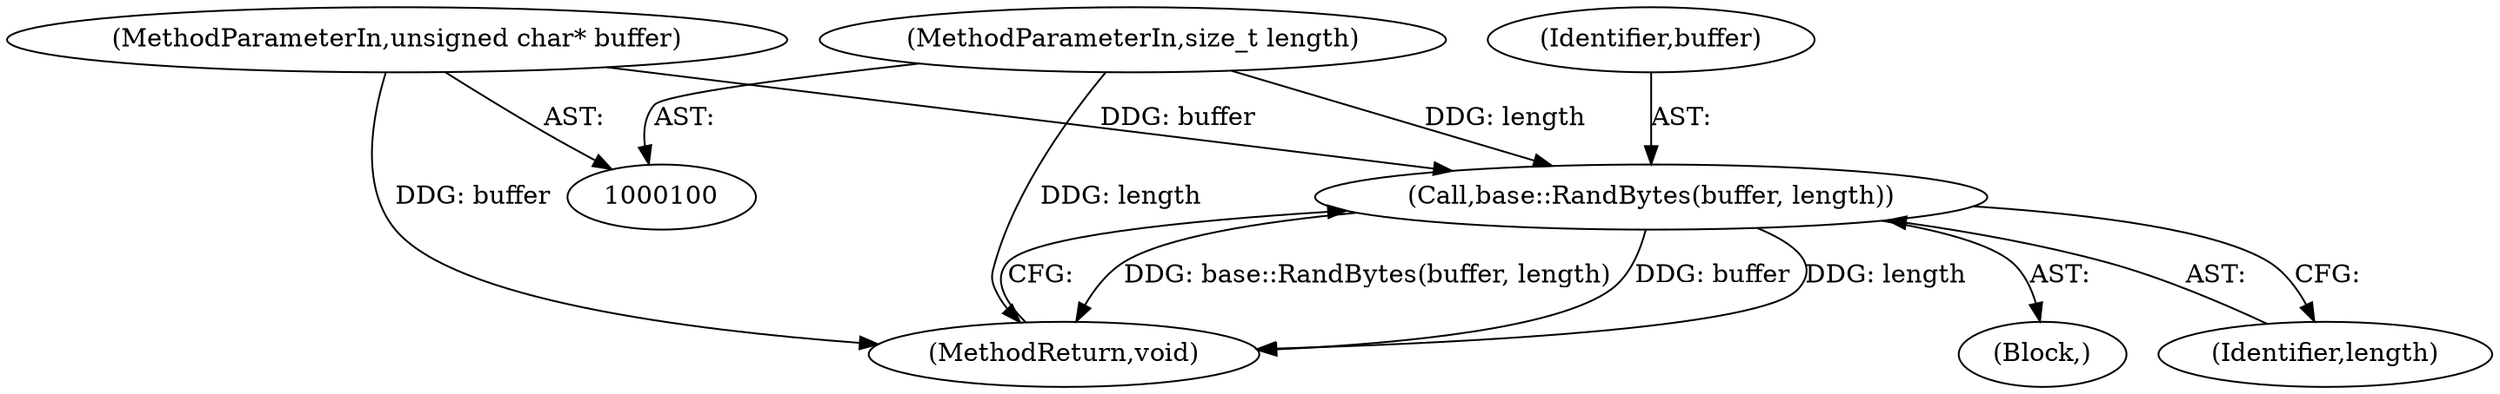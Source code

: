 digraph "0_Chrome_0d151e09e13a704e9738ea913d117df7282e6c7d@pointer" {
"1000104" [label="(Call,base::RandBytes(buffer, length))"];
"1000101" [label="(MethodParameterIn,unsigned char* buffer)"];
"1000102" [label="(MethodParameterIn,size_t length)"];
"1000102" [label="(MethodParameterIn,size_t length)"];
"1000106" [label="(Identifier,length)"];
"1000101" [label="(MethodParameterIn,unsigned char* buffer)"];
"1000105" [label="(Identifier,buffer)"];
"1000107" [label="(MethodReturn,void)"];
"1000103" [label="(Block,)"];
"1000104" [label="(Call,base::RandBytes(buffer, length))"];
"1000104" -> "1000103"  [label="AST: "];
"1000104" -> "1000106"  [label="CFG: "];
"1000105" -> "1000104"  [label="AST: "];
"1000106" -> "1000104"  [label="AST: "];
"1000107" -> "1000104"  [label="CFG: "];
"1000104" -> "1000107"  [label="DDG: base::RandBytes(buffer, length)"];
"1000104" -> "1000107"  [label="DDG: buffer"];
"1000104" -> "1000107"  [label="DDG: length"];
"1000101" -> "1000104"  [label="DDG: buffer"];
"1000102" -> "1000104"  [label="DDG: length"];
"1000101" -> "1000100"  [label="AST: "];
"1000101" -> "1000107"  [label="DDG: buffer"];
"1000102" -> "1000100"  [label="AST: "];
"1000102" -> "1000107"  [label="DDG: length"];
}
